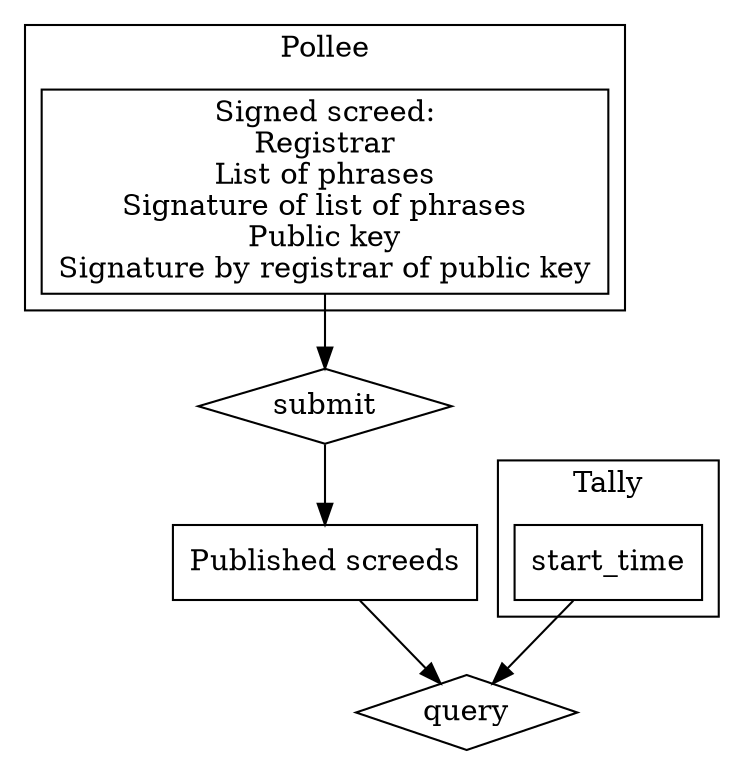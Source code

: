 digraph {
  subgraph cluster_Pollee {
    label="Pollee"
    signed_screed [label="Signed screed:
Registrar
List of phrases
Signature of list of phrases
Public key
Signature by registrar of public key" shape="box"]
  }
  subgraph cluster_Tally {
    label="Tally"
    start_time [shape="box"]
  }
  screed [label="Published screeds", shape="box"]
  submit, query [shape="diamond"]

  signed_screed -> submit -> screed
  screed -> query
  start_time -> query
}
